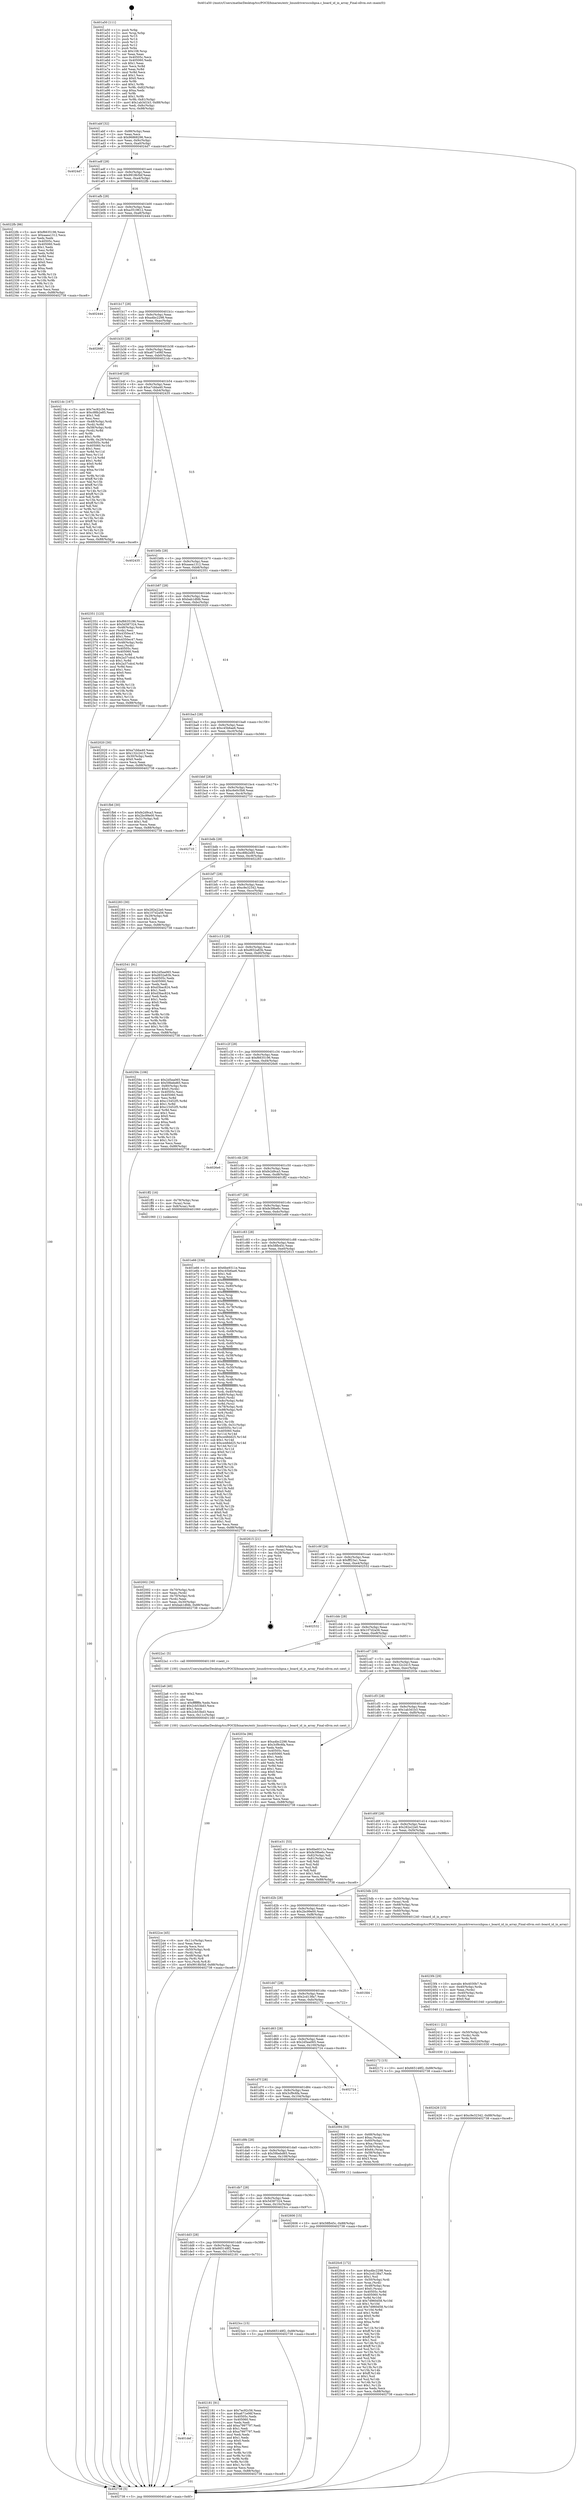 digraph "0x401a50" {
  label = "0x401a50 (/mnt/c/Users/mathe/Desktop/tcc/POCII/binaries/extr_linuxdriversscsihpsa.c_board_id_in_array_Final-ollvm.out::main(0))"
  labelloc = "t"
  node[shape=record]

  Entry [label="",width=0.3,height=0.3,shape=circle,fillcolor=black,style=filled]
  "0x401abf" [label="{
     0x401abf [32]\l
     | [instrs]\l
     &nbsp;&nbsp;0x401abf \<+6\>: mov -0x88(%rbp),%eax\l
     &nbsp;&nbsp;0x401ac5 \<+2\>: mov %eax,%ecx\l
     &nbsp;&nbsp;0x401ac7 \<+6\>: sub $0x96868296,%ecx\l
     &nbsp;&nbsp;0x401acd \<+6\>: mov %eax,-0x9c(%rbp)\l
     &nbsp;&nbsp;0x401ad3 \<+6\>: mov %ecx,-0xa0(%rbp)\l
     &nbsp;&nbsp;0x401ad9 \<+6\>: je 00000000004024d7 \<main+0xa87\>\l
  }"]
  "0x4024d7" [label="{
     0x4024d7\l
  }", style=dashed]
  "0x401adf" [label="{
     0x401adf [28]\l
     | [instrs]\l
     &nbsp;&nbsp;0x401adf \<+5\>: jmp 0000000000401ae4 \<main+0x94\>\l
     &nbsp;&nbsp;0x401ae4 \<+6\>: mov -0x9c(%rbp),%eax\l
     &nbsp;&nbsp;0x401aea \<+5\>: sub $0x9918b5bf,%eax\l
     &nbsp;&nbsp;0x401aef \<+6\>: mov %eax,-0xa4(%rbp)\l
     &nbsp;&nbsp;0x401af5 \<+6\>: je 00000000004022fb \<main+0x8ab\>\l
  }"]
  Exit [label="",width=0.3,height=0.3,shape=circle,fillcolor=black,style=filled,peripheries=2]
  "0x4022fb" [label="{
     0x4022fb [86]\l
     | [instrs]\l
     &nbsp;&nbsp;0x4022fb \<+5\>: mov $0xf6635196,%eax\l
     &nbsp;&nbsp;0x402300 \<+5\>: mov $0xaaea1312,%ecx\l
     &nbsp;&nbsp;0x402305 \<+2\>: xor %edx,%edx\l
     &nbsp;&nbsp;0x402307 \<+7\>: mov 0x40505c,%esi\l
     &nbsp;&nbsp;0x40230e \<+7\>: mov 0x405060,%edi\l
     &nbsp;&nbsp;0x402315 \<+3\>: sub $0x1,%edx\l
     &nbsp;&nbsp;0x402318 \<+3\>: mov %esi,%r8d\l
     &nbsp;&nbsp;0x40231b \<+3\>: add %edx,%r8d\l
     &nbsp;&nbsp;0x40231e \<+4\>: imul %r8d,%esi\l
     &nbsp;&nbsp;0x402322 \<+3\>: and $0x1,%esi\l
     &nbsp;&nbsp;0x402325 \<+3\>: cmp $0x0,%esi\l
     &nbsp;&nbsp;0x402328 \<+4\>: sete %r9b\l
     &nbsp;&nbsp;0x40232c \<+3\>: cmp $0xa,%edi\l
     &nbsp;&nbsp;0x40232f \<+4\>: setl %r10b\l
     &nbsp;&nbsp;0x402333 \<+3\>: mov %r9b,%r11b\l
     &nbsp;&nbsp;0x402336 \<+3\>: and %r10b,%r11b\l
     &nbsp;&nbsp;0x402339 \<+3\>: xor %r10b,%r9b\l
     &nbsp;&nbsp;0x40233c \<+3\>: or %r9b,%r11b\l
     &nbsp;&nbsp;0x40233f \<+4\>: test $0x1,%r11b\l
     &nbsp;&nbsp;0x402343 \<+3\>: cmovne %ecx,%eax\l
     &nbsp;&nbsp;0x402346 \<+6\>: mov %eax,-0x88(%rbp)\l
     &nbsp;&nbsp;0x40234c \<+5\>: jmp 0000000000402738 \<main+0xce8\>\l
  }"]
  "0x401afb" [label="{
     0x401afb [28]\l
     | [instrs]\l
     &nbsp;&nbsp;0x401afb \<+5\>: jmp 0000000000401b00 \<main+0xb0\>\l
     &nbsp;&nbsp;0x401b00 \<+6\>: mov -0x9c(%rbp),%eax\l
     &nbsp;&nbsp;0x401b06 \<+5\>: sub $0xa3519612,%eax\l
     &nbsp;&nbsp;0x401b0b \<+6\>: mov %eax,-0xa8(%rbp)\l
     &nbsp;&nbsp;0x401b11 \<+6\>: je 0000000000402444 \<main+0x9f4\>\l
  }"]
  "0x402426" [label="{
     0x402426 [15]\l
     | [instrs]\l
     &nbsp;&nbsp;0x402426 \<+10\>: movl $0xc9e32342,-0x88(%rbp)\l
     &nbsp;&nbsp;0x402430 \<+5\>: jmp 0000000000402738 \<main+0xce8\>\l
  }"]
  "0x402444" [label="{
     0x402444\l
  }", style=dashed]
  "0x401b17" [label="{
     0x401b17 [28]\l
     | [instrs]\l
     &nbsp;&nbsp;0x401b17 \<+5\>: jmp 0000000000401b1c \<main+0xcc\>\l
     &nbsp;&nbsp;0x401b1c \<+6\>: mov -0x9c(%rbp),%eax\l
     &nbsp;&nbsp;0x401b22 \<+5\>: sub $0xa4bc2298,%eax\l
     &nbsp;&nbsp;0x401b27 \<+6\>: mov %eax,-0xac(%rbp)\l
     &nbsp;&nbsp;0x401b2d \<+6\>: je 000000000040266f \<main+0xc1f\>\l
  }"]
  "0x402411" [label="{
     0x402411 [21]\l
     | [instrs]\l
     &nbsp;&nbsp;0x402411 \<+4\>: mov -0x50(%rbp),%rdx\l
     &nbsp;&nbsp;0x402415 \<+3\>: mov (%rdx),%rdx\l
     &nbsp;&nbsp;0x402418 \<+3\>: mov %rdx,%rdi\l
     &nbsp;&nbsp;0x40241b \<+6\>: mov %eax,-0x120(%rbp)\l
     &nbsp;&nbsp;0x402421 \<+5\>: call 0000000000401030 \<free@plt\>\l
     | [calls]\l
     &nbsp;&nbsp;0x401030 \{1\} (unknown)\l
  }"]
  "0x40266f" [label="{
     0x40266f\l
  }", style=dashed]
  "0x401b33" [label="{
     0x401b33 [28]\l
     | [instrs]\l
     &nbsp;&nbsp;0x401b33 \<+5\>: jmp 0000000000401b38 \<main+0xe8\>\l
     &nbsp;&nbsp;0x401b38 \<+6\>: mov -0x9c(%rbp),%eax\l
     &nbsp;&nbsp;0x401b3e \<+5\>: sub $0xa671e06f,%eax\l
     &nbsp;&nbsp;0x401b43 \<+6\>: mov %eax,-0xb0(%rbp)\l
     &nbsp;&nbsp;0x401b49 \<+6\>: je 00000000004021dc \<main+0x78c\>\l
  }"]
  "0x4023f4" [label="{
     0x4023f4 [29]\l
     | [instrs]\l
     &nbsp;&nbsp;0x4023f4 \<+10\>: movabs $0x4030b7,%rdi\l
     &nbsp;&nbsp;0x4023fe \<+4\>: mov -0x40(%rbp),%rdx\l
     &nbsp;&nbsp;0x402402 \<+2\>: mov %eax,(%rdx)\l
     &nbsp;&nbsp;0x402404 \<+4\>: mov -0x40(%rbp),%rdx\l
     &nbsp;&nbsp;0x402408 \<+2\>: mov (%rdx),%esi\l
     &nbsp;&nbsp;0x40240a \<+2\>: mov $0x0,%al\l
     &nbsp;&nbsp;0x40240c \<+5\>: call 0000000000401040 \<printf@plt\>\l
     | [calls]\l
     &nbsp;&nbsp;0x401040 \{1\} (unknown)\l
  }"]
  "0x4021dc" [label="{
     0x4021dc [167]\l
     | [instrs]\l
     &nbsp;&nbsp;0x4021dc \<+5\>: mov $0x7ec92c56,%eax\l
     &nbsp;&nbsp;0x4021e1 \<+5\>: mov $0xc88b2e85,%ecx\l
     &nbsp;&nbsp;0x4021e6 \<+2\>: mov $0x1,%dl\l
     &nbsp;&nbsp;0x4021e8 \<+2\>: xor %esi,%esi\l
     &nbsp;&nbsp;0x4021ea \<+4\>: mov -0x48(%rbp),%rdi\l
     &nbsp;&nbsp;0x4021ee \<+3\>: mov (%rdi),%r8d\l
     &nbsp;&nbsp;0x4021f1 \<+4\>: mov -0x58(%rbp),%rdi\l
     &nbsp;&nbsp;0x4021f5 \<+3\>: cmp (%rdi),%r8d\l
     &nbsp;&nbsp;0x4021f8 \<+4\>: setl %r9b\l
     &nbsp;&nbsp;0x4021fc \<+4\>: and $0x1,%r9b\l
     &nbsp;&nbsp;0x402200 \<+4\>: mov %r9b,-0x29(%rbp)\l
     &nbsp;&nbsp;0x402204 \<+8\>: mov 0x40505c,%r8d\l
     &nbsp;&nbsp;0x40220c \<+8\>: mov 0x405060,%r10d\l
     &nbsp;&nbsp;0x402214 \<+3\>: sub $0x1,%esi\l
     &nbsp;&nbsp;0x402217 \<+3\>: mov %r8d,%r11d\l
     &nbsp;&nbsp;0x40221a \<+3\>: add %esi,%r11d\l
     &nbsp;&nbsp;0x40221d \<+4\>: imul %r11d,%r8d\l
     &nbsp;&nbsp;0x402221 \<+4\>: and $0x1,%r8d\l
     &nbsp;&nbsp;0x402225 \<+4\>: cmp $0x0,%r8d\l
     &nbsp;&nbsp;0x402229 \<+4\>: sete %r9b\l
     &nbsp;&nbsp;0x40222d \<+4\>: cmp $0xa,%r10d\l
     &nbsp;&nbsp;0x402231 \<+3\>: setl %bl\l
     &nbsp;&nbsp;0x402234 \<+3\>: mov %r9b,%r14b\l
     &nbsp;&nbsp;0x402237 \<+4\>: xor $0xff,%r14b\l
     &nbsp;&nbsp;0x40223b \<+3\>: mov %bl,%r15b\l
     &nbsp;&nbsp;0x40223e \<+4\>: xor $0xff,%r15b\l
     &nbsp;&nbsp;0x402242 \<+3\>: xor $0x1,%dl\l
     &nbsp;&nbsp;0x402245 \<+3\>: mov %r14b,%r12b\l
     &nbsp;&nbsp;0x402248 \<+4\>: and $0xff,%r12b\l
     &nbsp;&nbsp;0x40224c \<+3\>: and %dl,%r9b\l
     &nbsp;&nbsp;0x40224f \<+3\>: mov %r15b,%r13b\l
     &nbsp;&nbsp;0x402252 \<+4\>: and $0xff,%r13b\l
     &nbsp;&nbsp;0x402256 \<+2\>: and %dl,%bl\l
     &nbsp;&nbsp;0x402258 \<+3\>: or %r9b,%r12b\l
     &nbsp;&nbsp;0x40225b \<+3\>: or %bl,%r13b\l
     &nbsp;&nbsp;0x40225e \<+3\>: xor %r13b,%r12b\l
     &nbsp;&nbsp;0x402261 \<+3\>: or %r15b,%r14b\l
     &nbsp;&nbsp;0x402264 \<+4\>: xor $0xff,%r14b\l
     &nbsp;&nbsp;0x402268 \<+3\>: or $0x1,%dl\l
     &nbsp;&nbsp;0x40226b \<+3\>: and %dl,%r14b\l
     &nbsp;&nbsp;0x40226e \<+3\>: or %r14b,%r12b\l
     &nbsp;&nbsp;0x402271 \<+4\>: test $0x1,%r12b\l
     &nbsp;&nbsp;0x402275 \<+3\>: cmovne %ecx,%eax\l
     &nbsp;&nbsp;0x402278 \<+6\>: mov %eax,-0x88(%rbp)\l
     &nbsp;&nbsp;0x40227e \<+5\>: jmp 0000000000402738 \<main+0xce8\>\l
  }"]
  "0x401b4f" [label="{
     0x401b4f [28]\l
     | [instrs]\l
     &nbsp;&nbsp;0x401b4f \<+5\>: jmp 0000000000401b54 \<main+0x104\>\l
     &nbsp;&nbsp;0x401b54 \<+6\>: mov -0x9c(%rbp),%eax\l
     &nbsp;&nbsp;0x401b5a \<+5\>: sub $0xa7cbba40,%eax\l
     &nbsp;&nbsp;0x401b5f \<+6\>: mov %eax,-0xb4(%rbp)\l
     &nbsp;&nbsp;0x401b65 \<+6\>: je 0000000000402435 \<main+0x9e5\>\l
  }"]
  "0x4022ce" [label="{
     0x4022ce [45]\l
     | [instrs]\l
     &nbsp;&nbsp;0x4022ce \<+6\>: mov -0x11c(%rbp),%ecx\l
     &nbsp;&nbsp;0x4022d4 \<+3\>: imul %eax,%ecx\l
     &nbsp;&nbsp;0x4022d7 \<+3\>: movslq %ecx,%rsi\l
     &nbsp;&nbsp;0x4022da \<+4\>: mov -0x50(%rbp),%rdi\l
     &nbsp;&nbsp;0x4022de \<+3\>: mov (%rdi),%rdi\l
     &nbsp;&nbsp;0x4022e1 \<+4\>: mov -0x48(%rbp),%r8\l
     &nbsp;&nbsp;0x4022e5 \<+3\>: movslq (%r8),%r8\l
     &nbsp;&nbsp;0x4022e8 \<+4\>: mov %rsi,(%rdi,%r8,8)\l
     &nbsp;&nbsp;0x4022ec \<+10\>: movl $0x9918b5bf,-0x88(%rbp)\l
     &nbsp;&nbsp;0x4022f6 \<+5\>: jmp 0000000000402738 \<main+0xce8\>\l
  }"]
  "0x402435" [label="{
     0x402435\l
  }", style=dashed]
  "0x401b6b" [label="{
     0x401b6b [28]\l
     | [instrs]\l
     &nbsp;&nbsp;0x401b6b \<+5\>: jmp 0000000000401b70 \<main+0x120\>\l
     &nbsp;&nbsp;0x401b70 \<+6\>: mov -0x9c(%rbp),%eax\l
     &nbsp;&nbsp;0x401b76 \<+5\>: sub $0xaaea1312,%eax\l
     &nbsp;&nbsp;0x401b7b \<+6\>: mov %eax,-0xb8(%rbp)\l
     &nbsp;&nbsp;0x401b81 \<+6\>: je 0000000000402351 \<main+0x901\>\l
  }"]
  "0x4022a6" [label="{
     0x4022a6 [40]\l
     | [instrs]\l
     &nbsp;&nbsp;0x4022a6 \<+5\>: mov $0x2,%ecx\l
     &nbsp;&nbsp;0x4022ab \<+1\>: cltd\l
     &nbsp;&nbsp;0x4022ac \<+2\>: idiv %ecx\l
     &nbsp;&nbsp;0x4022ae \<+6\>: imul $0xfffffffe,%edx,%ecx\l
     &nbsp;&nbsp;0x4022b4 \<+6\>: add $0x2cb53bd3,%ecx\l
     &nbsp;&nbsp;0x4022ba \<+3\>: add $0x1,%ecx\l
     &nbsp;&nbsp;0x4022bd \<+6\>: sub $0x2cb53bd3,%ecx\l
     &nbsp;&nbsp;0x4022c3 \<+6\>: mov %ecx,-0x11c(%rbp)\l
     &nbsp;&nbsp;0x4022c9 \<+5\>: call 0000000000401160 \<next_i\>\l
     | [calls]\l
     &nbsp;&nbsp;0x401160 \{100\} (/mnt/c/Users/mathe/Desktop/tcc/POCII/binaries/extr_linuxdriversscsihpsa.c_board_id_in_array_Final-ollvm.out::next_i)\l
  }"]
  "0x402351" [label="{
     0x402351 [123]\l
     | [instrs]\l
     &nbsp;&nbsp;0x402351 \<+5\>: mov $0xf6635196,%eax\l
     &nbsp;&nbsp;0x402356 \<+5\>: mov $0x5d387324,%ecx\l
     &nbsp;&nbsp;0x40235b \<+4\>: mov -0x48(%rbp),%rdx\l
     &nbsp;&nbsp;0x40235f \<+2\>: mov (%rdx),%esi\l
     &nbsp;&nbsp;0x402361 \<+6\>: add $0x4350ec47,%esi\l
     &nbsp;&nbsp;0x402367 \<+3\>: add $0x1,%esi\l
     &nbsp;&nbsp;0x40236a \<+6\>: sub $0x4350ec47,%esi\l
     &nbsp;&nbsp;0x402370 \<+4\>: mov -0x48(%rbp),%rdx\l
     &nbsp;&nbsp;0x402374 \<+2\>: mov %esi,(%rdx)\l
     &nbsp;&nbsp;0x402376 \<+7\>: mov 0x40505c,%esi\l
     &nbsp;&nbsp;0x40237d \<+7\>: mov 0x405060,%edi\l
     &nbsp;&nbsp;0x402384 \<+3\>: mov %esi,%r8d\l
     &nbsp;&nbsp;0x402387 \<+7\>: add $0x2a37cdcd,%r8d\l
     &nbsp;&nbsp;0x40238e \<+4\>: sub $0x1,%r8d\l
     &nbsp;&nbsp;0x402392 \<+7\>: sub $0x2a37cdcd,%r8d\l
     &nbsp;&nbsp;0x402399 \<+4\>: imul %r8d,%esi\l
     &nbsp;&nbsp;0x40239d \<+3\>: and $0x1,%esi\l
     &nbsp;&nbsp;0x4023a0 \<+3\>: cmp $0x0,%esi\l
     &nbsp;&nbsp;0x4023a3 \<+4\>: sete %r9b\l
     &nbsp;&nbsp;0x4023a7 \<+3\>: cmp $0xa,%edi\l
     &nbsp;&nbsp;0x4023aa \<+4\>: setl %r10b\l
     &nbsp;&nbsp;0x4023ae \<+3\>: mov %r9b,%r11b\l
     &nbsp;&nbsp;0x4023b1 \<+3\>: and %r10b,%r11b\l
     &nbsp;&nbsp;0x4023b4 \<+3\>: xor %r10b,%r9b\l
     &nbsp;&nbsp;0x4023b7 \<+3\>: or %r9b,%r11b\l
     &nbsp;&nbsp;0x4023ba \<+4\>: test $0x1,%r11b\l
     &nbsp;&nbsp;0x4023be \<+3\>: cmovne %ecx,%eax\l
     &nbsp;&nbsp;0x4023c1 \<+6\>: mov %eax,-0x88(%rbp)\l
     &nbsp;&nbsp;0x4023c7 \<+5\>: jmp 0000000000402738 \<main+0xce8\>\l
  }"]
  "0x401b87" [label="{
     0x401b87 [28]\l
     | [instrs]\l
     &nbsp;&nbsp;0x401b87 \<+5\>: jmp 0000000000401b8c \<main+0x13c\>\l
     &nbsp;&nbsp;0x401b8c \<+6\>: mov -0x9c(%rbp),%eax\l
     &nbsp;&nbsp;0x401b92 \<+5\>: sub $0xbab1dfdb,%eax\l
     &nbsp;&nbsp;0x401b97 \<+6\>: mov %eax,-0xbc(%rbp)\l
     &nbsp;&nbsp;0x401b9d \<+6\>: je 0000000000402020 \<main+0x5d0\>\l
  }"]
  "0x401def" [label="{
     0x401def\l
  }", style=dashed]
  "0x402020" [label="{
     0x402020 [30]\l
     | [instrs]\l
     &nbsp;&nbsp;0x402020 \<+5\>: mov $0xa7cbba40,%eax\l
     &nbsp;&nbsp;0x402025 \<+5\>: mov $0x132c2415,%ecx\l
     &nbsp;&nbsp;0x40202a \<+3\>: mov -0x30(%rbp),%edx\l
     &nbsp;&nbsp;0x40202d \<+3\>: cmp $0x0,%edx\l
     &nbsp;&nbsp;0x402030 \<+3\>: cmove %ecx,%eax\l
     &nbsp;&nbsp;0x402033 \<+6\>: mov %eax,-0x88(%rbp)\l
     &nbsp;&nbsp;0x402039 \<+5\>: jmp 0000000000402738 \<main+0xce8\>\l
  }"]
  "0x401ba3" [label="{
     0x401ba3 [28]\l
     | [instrs]\l
     &nbsp;&nbsp;0x401ba3 \<+5\>: jmp 0000000000401ba8 \<main+0x158\>\l
     &nbsp;&nbsp;0x401ba8 \<+6\>: mov -0x9c(%rbp),%eax\l
     &nbsp;&nbsp;0x401bae \<+5\>: sub $0xc45b6ae6,%eax\l
     &nbsp;&nbsp;0x401bb3 \<+6\>: mov %eax,-0xc0(%rbp)\l
     &nbsp;&nbsp;0x401bb9 \<+6\>: je 0000000000401fb6 \<main+0x566\>\l
  }"]
  "0x402181" [label="{
     0x402181 [91]\l
     | [instrs]\l
     &nbsp;&nbsp;0x402181 \<+5\>: mov $0x7ec92c56,%eax\l
     &nbsp;&nbsp;0x402186 \<+5\>: mov $0xa671e06f,%ecx\l
     &nbsp;&nbsp;0x40218b \<+7\>: mov 0x40505c,%edx\l
     &nbsp;&nbsp;0x402192 \<+7\>: mov 0x405060,%esi\l
     &nbsp;&nbsp;0x402199 \<+2\>: mov %edx,%edi\l
     &nbsp;&nbsp;0x40219b \<+6\>: add $0xa7997797,%edi\l
     &nbsp;&nbsp;0x4021a1 \<+3\>: sub $0x1,%edi\l
     &nbsp;&nbsp;0x4021a4 \<+6\>: sub $0xa7997797,%edi\l
     &nbsp;&nbsp;0x4021aa \<+3\>: imul %edi,%edx\l
     &nbsp;&nbsp;0x4021ad \<+3\>: and $0x1,%edx\l
     &nbsp;&nbsp;0x4021b0 \<+3\>: cmp $0x0,%edx\l
     &nbsp;&nbsp;0x4021b3 \<+4\>: sete %r8b\l
     &nbsp;&nbsp;0x4021b7 \<+3\>: cmp $0xa,%esi\l
     &nbsp;&nbsp;0x4021ba \<+4\>: setl %r9b\l
     &nbsp;&nbsp;0x4021be \<+3\>: mov %r8b,%r10b\l
     &nbsp;&nbsp;0x4021c1 \<+3\>: and %r9b,%r10b\l
     &nbsp;&nbsp;0x4021c4 \<+3\>: xor %r9b,%r8b\l
     &nbsp;&nbsp;0x4021c7 \<+3\>: or %r8b,%r10b\l
     &nbsp;&nbsp;0x4021ca \<+4\>: test $0x1,%r10b\l
     &nbsp;&nbsp;0x4021ce \<+3\>: cmovne %ecx,%eax\l
     &nbsp;&nbsp;0x4021d1 \<+6\>: mov %eax,-0x88(%rbp)\l
     &nbsp;&nbsp;0x4021d7 \<+5\>: jmp 0000000000402738 \<main+0xce8\>\l
  }"]
  "0x401fb6" [label="{
     0x401fb6 [30]\l
     | [instrs]\l
     &nbsp;&nbsp;0x401fb6 \<+5\>: mov $0xfe2d9ca3,%eax\l
     &nbsp;&nbsp;0x401fbb \<+5\>: mov $0x2bc99e00,%ecx\l
     &nbsp;&nbsp;0x401fc0 \<+3\>: mov -0x31(%rbp),%dl\l
     &nbsp;&nbsp;0x401fc3 \<+3\>: test $0x1,%dl\l
     &nbsp;&nbsp;0x401fc6 \<+3\>: cmovne %ecx,%eax\l
     &nbsp;&nbsp;0x401fc9 \<+6\>: mov %eax,-0x88(%rbp)\l
     &nbsp;&nbsp;0x401fcf \<+5\>: jmp 0000000000402738 \<main+0xce8\>\l
  }"]
  "0x401bbf" [label="{
     0x401bbf [28]\l
     | [instrs]\l
     &nbsp;&nbsp;0x401bbf \<+5\>: jmp 0000000000401bc4 \<main+0x174\>\l
     &nbsp;&nbsp;0x401bc4 \<+6\>: mov -0x9c(%rbp),%eax\l
     &nbsp;&nbsp;0x401bca \<+5\>: sub $0xc6e0c5b8,%eax\l
     &nbsp;&nbsp;0x401bcf \<+6\>: mov %eax,-0xc4(%rbp)\l
     &nbsp;&nbsp;0x401bd5 \<+6\>: je 0000000000402710 \<main+0xcc0\>\l
  }"]
  "0x401dd3" [label="{
     0x401dd3 [28]\l
     | [instrs]\l
     &nbsp;&nbsp;0x401dd3 \<+5\>: jmp 0000000000401dd8 \<main+0x388\>\l
     &nbsp;&nbsp;0x401dd8 \<+6\>: mov -0x9c(%rbp),%eax\l
     &nbsp;&nbsp;0x401dde \<+5\>: sub $0x665148f2,%eax\l
     &nbsp;&nbsp;0x401de3 \<+6\>: mov %eax,-0x110(%rbp)\l
     &nbsp;&nbsp;0x401de9 \<+6\>: je 0000000000402181 \<main+0x731\>\l
  }"]
  "0x402710" [label="{
     0x402710\l
  }", style=dashed]
  "0x401bdb" [label="{
     0x401bdb [28]\l
     | [instrs]\l
     &nbsp;&nbsp;0x401bdb \<+5\>: jmp 0000000000401be0 \<main+0x190\>\l
     &nbsp;&nbsp;0x401be0 \<+6\>: mov -0x9c(%rbp),%eax\l
     &nbsp;&nbsp;0x401be6 \<+5\>: sub $0xc88b2e85,%eax\l
     &nbsp;&nbsp;0x401beb \<+6\>: mov %eax,-0xc8(%rbp)\l
     &nbsp;&nbsp;0x401bf1 \<+6\>: je 0000000000402283 \<main+0x833\>\l
  }"]
  "0x4023cc" [label="{
     0x4023cc [15]\l
     | [instrs]\l
     &nbsp;&nbsp;0x4023cc \<+10\>: movl $0x665148f2,-0x88(%rbp)\l
     &nbsp;&nbsp;0x4023d6 \<+5\>: jmp 0000000000402738 \<main+0xce8\>\l
  }"]
  "0x402283" [label="{
     0x402283 [30]\l
     | [instrs]\l
     &nbsp;&nbsp;0x402283 \<+5\>: mov $0x282e22e0,%eax\l
     &nbsp;&nbsp;0x402288 \<+5\>: mov $0x107d2a56,%ecx\l
     &nbsp;&nbsp;0x40228d \<+3\>: mov -0x29(%rbp),%dl\l
     &nbsp;&nbsp;0x402290 \<+3\>: test $0x1,%dl\l
     &nbsp;&nbsp;0x402293 \<+3\>: cmovne %ecx,%eax\l
     &nbsp;&nbsp;0x402296 \<+6\>: mov %eax,-0x88(%rbp)\l
     &nbsp;&nbsp;0x40229c \<+5\>: jmp 0000000000402738 \<main+0xce8\>\l
  }"]
  "0x401bf7" [label="{
     0x401bf7 [28]\l
     | [instrs]\l
     &nbsp;&nbsp;0x401bf7 \<+5\>: jmp 0000000000401bfc \<main+0x1ac\>\l
     &nbsp;&nbsp;0x401bfc \<+6\>: mov -0x9c(%rbp),%eax\l
     &nbsp;&nbsp;0x401c02 \<+5\>: sub $0xc9e32342,%eax\l
     &nbsp;&nbsp;0x401c07 \<+6\>: mov %eax,-0xcc(%rbp)\l
     &nbsp;&nbsp;0x401c0d \<+6\>: je 0000000000402541 \<main+0xaf1\>\l
  }"]
  "0x401db7" [label="{
     0x401db7 [28]\l
     | [instrs]\l
     &nbsp;&nbsp;0x401db7 \<+5\>: jmp 0000000000401dbc \<main+0x36c\>\l
     &nbsp;&nbsp;0x401dbc \<+6\>: mov -0x9c(%rbp),%eax\l
     &nbsp;&nbsp;0x401dc2 \<+5\>: sub $0x5d387324,%eax\l
     &nbsp;&nbsp;0x401dc7 \<+6\>: mov %eax,-0x10c(%rbp)\l
     &nbsp;&nbsp;0x401dcd \<+6\>: je 00000000004023cc \<main+0x97c\>\l
  }"]
  "0x402541" [label="{
     0x402541 [91]\l
     | [instrs]\l
     &nbsp;&nbsp;0x402541 \<+5\>: mov $0x2d5ea065,%eax\l
     &nbsp;&nbsp;0x402546 \<+5\>: mov $0xd932a83b,%ecx\l
     &nbsp;&nbsp;0x40254b \<+7\>: mov 0x40505c,%edx\l
     &nbsp;&nbsp;0x402552 \<+7\>: mov 0x405060,%esi\l
     &nbsp;&nbsp;0x402559 \<+2\>: mov %edx,%edi\l
     &nbsp;&nbsp;0x40255b \<+6\>: sub $0xd3bac824,%edi\l
     &nbsp;&nbsp;0x402561 \<+3\>: sub $0x1,%edi\l
     &nbsp;&nbsp;0x402564 \<+6\>: add $0xd3bac824,%edi\l
     &nbsp;&nbsp;0x40256a \<+3\>: imul %edi,%edx\l
     &nbsp;&nbsp;0x40256d \<+3\>: and $0x1,%edx\l
     &nbsp;&nbsp;0x402570 \<+3\>: cmp $0x0,%edx\l
     &nbsp;&nbsp;0x402573 \<+4\>: sete %r8b\l
     &nbsp;&nbsp;0x402577 \<+3\>: cmp $0xa,%esi\l
     &nbsp;&nbsp;0x40257a \<+4\>: setl %r9b\l
     &nbsp;&nbsp;0x40257e \<+3\>: mov %r8b,%r10b\l
     &nbsp;&nbsp;0x402581 \<+3\>: and %r9b,%r10b\l
     &nbsp;&nbsp;0x402584 \<+3\>: xor %r9b,%r8b\l
     &nbsp;&nbsp;0x402587 \<+3\>: or %r8b,%r10b\l
     &nbsp;&nbsp;0x40258a \<+4\>: test $0x1,%r10b\l
     &nbsp;&nbsp;0x40258e \<+3\>: cmovne %ecx,%eax\l
     &nbsp;&nbsp;0x402591 \<+6\>: mov %eax,-0x88(%rbp)\l
     &nbsp;&nbsp;0x402597 \<+5\>: jmp 0000000000402738 \<main+0xce8\>\l
  }"]
  "0x401c13" [label="{
     0x401c13 [28]\l
     | [instrs]\l
     &nbsp;&nbsp;0x401c13 \<+5\>: jmp 0000000000401c18 \<main+0x1c8\>\l
     &nbsp;&nbsp;0x401c18 \<+6\>: mov -0x9c(%rbp),%eax\l
     &nbsp;&nbsp;0x401c1e \<+5\>: sub $0xd932a83b,%eax\l
     &nbsp;&nbsp;0x401c23 \<+6\>: mov %eax,-0xd0(%rbp)\l
     &nbsp;&nbsp;0x401c29 \<+6\>: je 000000000040259c \<main+0xb4c\>\l
  }"]
  "0x402606" [label="{
     0x402606 [15]\l
     | [instrs]\l
     &nbsp;&nbsp;0x402606 \<+10\>: movl $0x58fb45c,-0x88(%rbp)\l
     &nbsp;&nbsp;0x402610 \<+5\>: jmp 0000000000402738 \<main+0xce8\>\l
  }"]
  "0x40259c" [label="{
     0x40259c [106]\l
     | [instrs]\l
     &nbsp;&nbsp;0x40259c \<+5\>: mov $0x2d5ea065,%eax\l
     &nbsp;&nbsp;0x4025a1 \<+5\>: mov $0x59bebd65,%ecx\l
     &nbsp;&nbsp;0x4025a6 \<+4\>: mov -0x80(%rbp),%rdx\l
     &nbsp;&nbsp;0x4025aa \<+6\>: movl $0x0,(%rdx)\l
     &nbsp;&nbsp;0x4025b0 \<+7\>: mov 0x40505c,%esi\l
     &nbsp;&nbsp;0x4025b7 \<+7\>: mov 0x405060,%edi\l
     &nbsp;&nbsp;0x4025be \<+3\>: mov %esi,%r8d\l
     &nbsp;&nbsp;0x4025c1 \<+7\>: sub $0xc15452f5,%r8d\l
     &nbsp;&nbsp;0x4025c8 \<+4\>: sub $0x1,%r8d\l
     &nbsp;&nbsp;0x4025cc \<+7\>: add $0xc15452f5,%r8d\l
     &nbsp;&nbsp;0x4025d3 \<+4\>: imul %r8d,%esi\l
     &nbsp;&nbsp;0x4025d7 \<+3\>: and $0x1,%esi\l
     &nbsp;&nbsp;0x4025da \<+3\>: cmp $0x0,%esi\l
     &nbsp;&nbsp;0x4025dd \<+4\>: sete %r9b\l
     &nbsp;&nbsp;0x4025e1 \<+3\>: cmp $0xa,%edi\l
     &nbsp;&nbsp;0x4025e4 \<+4\>: setl %r10b\l
     &nbsp;&nbsp;0x4025e8 \<+3\>: mov %r9b,%r11b\l
     &nbsp;&nbsp;0x4025eb \<+3\>: and %r10b,%r11b\l
     &nbsp;&nbsp;0x4025ee \<+3\>: xor %r10b,%r9b\l
     &nbsp;&nbsp;0x4025f1 \<+3\>: or %r9b,%r11b\l
     &nbsp;&nbsp;0x4025f4 \<+4\>: test $0x1,%r11b\l
     &nbsp;&nbsp;0x4025f8 \<+3\>: cmovne %ecx,%eax\l
     &nbsp;&nbsp;0x4025fb \<+6\>: mov %eax,-0x88(%rbp)\l
     &nbsp;&nbsp;0x402601 \<+5\>: jmp 0000000000402738 \<main+0xce8\>\l
  }"]
  "0x401c2f" [label="{
     0x401c2f [28]\l
     | [instrs]\l
     &nbsp;&nbsp;0x401c2f \<+5\>: jmp 0000000000401c34 \<main+0x1e4\>\l
     &nbsp;&nbsp;0x401c34 \<+6\>: mov -0x9c(%rbp),%eax\l
     &nbsp;&nbsp;0x401c3a \<+5\>: sub $0xf6635196,%eax\l
     &nbsp;&nbsp;0x401c3f \<+6\>: mov %eax,-0xd4(%rbp)\l
     &nbsp;&nbsp;0x401c45 \<+6\>: je 00000000004026e6 \<main+0xc96\>\l
  }"]
  "0x4020c6" [label="{
     0x4020c6 [172]\l
     | [instrs]\l
     &nbsp;&nbsp;0x4020c6 \<+5\>: mov $0xa4bc2298,%ecx\l
     &nbsp;&nbsp;0x4020cb \<+5\>: mov $0x2cd138a7,%edx\l
     &nbsp;&nbsp;0x4020d0 \<+3\>: mov $0x1,%sil\l
     &nbsp;&nbsp;0x4020d3 \<+4\>: mov -0x50(%rbp),%rdi\l
     &nbsp;&nbsp;0x4020d7 \<+3\>: mov %rax,(%rdi)\l
     &nbsp;&nbsp;0x4020da \<+4\>: mov -0x48(%rbp),%rax\l
     &nbsp;&nbsp;0x4020de \<+6\>: movl $0x0,(%rax)\l
     &nbsp;&nbsp;0x4020e4 \<+8\>: mov 0x40505c,%r8d\l
     &nbsp;&nbsp;0x4020ec \<+8\>: mov 0x405060,%r9d\l
     &nbsp;&nbsp;0x4020f4 \<+3\>: mov %r8d,%r10d\l
     &nbsp;&nbsp;0x4020f7 \<+7\>: sub $0x7d960d58,%r10d\l
     &nbsp;&nbsp;0x4020fe \<+4\>: sub $0x1,%r10d\l
     &nbsp;&nbsp;0x402102 \<+7\>: add $0x7d960d58,%r10d\l
     &nbsp;&nbsp;0x402109 \<+4\>: imul %r10d,%r8d\l
     &nbsp;&nbsp;0x40210d \<+4\>: and $0x1,%r8d\l
     &nbsp;&nbsp;0x402111 \<+4\>: cmp $0x0,%r8d\l
     &nbsp;&nbsp;0x402115 \<+4\>: sete %r11b\l
     &nbsp;&nbsp;0x402119 \<+4\>: cmp $0xa,%r9d\l
     &nbsp;&nbsp;0x40211d \<+3\>: setl %bl\l
     &nbsp;&nbsp;0x402120 \<+3\>: mov %r11b,%r14b\l
     &nbsp;&nbsp;0x402123 \<+4\>: xor $0xff,%r14b\l
     &nbsp;&nbsp;0x402127 \<+3\>: mov %bl,%r15b\l
     &nbsp;&nbsp;0x40212a \<+4\>: xor $0xff,%r15b\l
     &nbsp;&nbsp;0x40212e \<+4\>: xor $0x1,%sil\l
     &nbsp;&nbsp;0x402132 \<+3\>: mov %r14b,%r12b\l
     &nbsp;&nbsp;0x402135 \<+4\>: and $0xff,%r12b\l
     &nbsp;&nbsp;0x402139 \<+3\>: and %sil,%r11b\l
     &nbsp;&nbsp;0x40213c \<+3\>: mov %r15b,%r13b\l
     &nbsp;&nbsp;0x40213f \<+4\>: and $0xff,%r13b\l
     &nbsp;&nbsp;0x402143 \<+3\>: and %sil,%bl\l
     &nbsp;&nbsp;0x402146 \<+3\>: or %r11b,%r12b\l
     &nbsp;&nbsp;0x402149 \<+3\>: or %bl,%r13b\l
     &nbsp;&nbsp;0x40214c \<+3\>: xor %r13b,%r12b\l
     &nbsp;&nbsp;0x40214f \<+3\>: or %r15b,%r14b\l
     &nbsp;&nbsp;0x402152 \<+4\>: xor $0xff,%r14b\l
     &nbsp;&nbsp;0x402156 \<+4\>: or $0x1,%sil\l
     &nbsp;&nbsp;0x40215a \<+3\>: and %sil,%r14b\l
     &nbsp;&nbsp;0x40215d \<+3\>: or %r14b,%r12b\l
     &nbsp;&nbsp;0x402160 \<+4\>: test $0x1,%r12b\l
     &nbsp;&nbsp;0x402164 \<+3\>: cmovne %edx,%ecx\l
     &nbsp;&nbsp;0x402167 \<+6\>: mov %ecx,-0x88(%rbp)\l
     &nbsp;&nbsp;0x40216d \<+5\>: jmp 0000000000402738 \<main+0xce8\>\l
  }"]
  "0x4026e6" [label="{
     0x4026e6\l
  }", style=dashed]
  "0x401c4b" [label="{
     0x401c4b [28]\l
     | [instrs]\l
     &nbsp;&nbsp;0x401c4b \<+5\>: jmp 0000000000401c50 \<main+0x200\>\l
     &nbsp;&nbsp;0x401c50 \<+6\>: mov -0x9c(%rbp),%eax\l
     &nbsp;&nbsp;0x401c56 \<+5\>: sub $0xfe2d9ca3,%eax\l
     &nbsp;&nbsp;0x401c5b \<+6\>: mov %eax,-0xd8(%rbp)\l
     &nbsp;&nbsp;0x401c61 \<+6\>: je 0000000000401ff2 \<main+0x5a2\>\l
  }"]
  "0x401d9b" [label="{
     0x401d9b [28]\l
     | [instrs]\l
     &nbsp;&nbsp;0x401d9b \<+5\>: jmp 0000000000401da0 \<main+0x350\>\l
     &nbsp;&nbsp;0x401da0 \<+6\>: mov -0x9c(%rbp),%eax\l
     &nbsp;&nbsp;0x401da6 \<+5\>: sub $0x59bebd65,%eax\l
     &nbsp;&nbsp;0x401dab \<+6\>: mov %eax,-0x108(%rbp)\l
     &nbsp;&nbsp;0x401db1 \<+6\>: je 0000000000402606 \<main+0xbb6\>\l
  }"]
  "0x401ff2" [label="{
     0x401ff2 [16]\l
     | [instrs]\l
     &nbsp;&nbsp;0x401ff2 \<+4\>: mov -0x78(%rbp),%rax\l
     &nbsp;&nbsp;0x401ff6 \<+3\>: mov (%rax),%rax\l
     &nbsp;&nbsp;0x401ff9 \<+4\>: mov 0x8(%rax),%rdi\l
     &nbsp;&nbsp;0x401ffd \<+5\>: call 0000000000401060 \<atoi@plt\>\l
     | [calls]\l
     &nbsp;&nbsp;0x401060 \{1\} (unknown)\l
  }"]
  "0x401c67" [label="{
     0x401c67 [28]\l
     | [instrs]\l
     &nbsp;&nbsp;0x401c67 \<+5\>: jmp 0000000000401c6c \<main+0x21c\>\l
     &nbsp;&nbsp;0x401c6c \<+6\>: mov -0x9c(%rbp),%eax\l
     &nbsp;&nbsp;0x401c72 \<+5\>: sub $0xfe39be6c,%eax\l
     &nbsp;&nbsp;0x401c77 \<+6\>: mov %eax,-0xdc(%rbp)\l
     &nbsp;&nbsp;0x401c7d \<+6\>: je 0000000000401e66 \<main+0x416\>\l
  }"]
  "0x402094" [label="{
     0x402094 [50]\l
     | [instrs]\l
     &nbsp;&nbsp;0x402094 \<+4\>: mov -0x68(%rbp),%rax\l
     &nbsp;&nbsp;0x402098 \<+6\>: movl $0xa,(%rax)\l
     &nbsp;&nbsp;0x40209e \<+4\>: mov -0x60(%rbp),%rax\l
     &nbsp;&nbsp;0x4020a2 \<+7\>: movq $0xa,(%rax)\l
     &nbsp;&nbsp;0x4020a9 \<+4\>: mov -0x58(%rbp),%rax\l
     &nbsp;&nbsp;0x4020ad \<+6\>: movl $0x64,(%rax)\l
     &nbsp;&nbsp;0x4020b3 \<+4\>: mov -0x58(%rbp),%rax\l
     &nbsp;&nbsp;0x4020b7 \<+3\>: movslq (%rax),%rax\l
     &nbsp;&nbsp;0x4020ba \<+4\>: shl $0x3,%rax\l
     &nbsp;&nbsp;0x4020be \<+3\>: mov %rax,%rdi\l
     &nbsp;&nbsp;0x4020c1 \<+5\>: call 0000000000401050 \<malloc@plt\>\l
     | [calls]\l
     &nbsp;&nbsp;0x401050 \{1\} (unknown)\l
  }"]
  "0x401e66" [label="{
     0x401e66 [336]\l
     | [instrs]\l
     &nbsp;&nbsp;0x401e66 \<+5\>: mov $0x6be9311e,%eax\l
     &nbsp;&nbsp;0x401e6b \<+5\>: mov $0xc45b6ae6,%ecx\l
     &nbsp;&nbsp;0x401e70 \<+2\>: mov $0x1,%dl\l
     &nbsp;&nbsp;0x401e72 \<+3\>: mov %rsp,%rsi\l
     &nbsp;&nbsp;0x401e75 \<+4\>: add $0xfffffffffffffff0,%rsi\l
     &nbsp;&nbsp;0x401e79 \<+3\>: mov %rsi,%rsp\l
     &nbsp;&nbsp;0x401e7c \<+4\>: mov %rsi,-0x80(%rbp)\l
     &nbsp;&nbsp;0x401e80 \<+3\>: mov %rsp,%rsi\l
     &nbsp;&nbsp;0x401e83 \<+4\>: add $0xfffffffffffffff0,%rsi\l
     &nbsp;&nbsp;0x401e87 \<+3\>: mov %rsi,%rsp\l
     &nbsp;&nbsp;0x401e8a \<+3\>: mov %rsp,%rdi\l
     &nbsp;&nbsp;0x401e8d \<+4\>: add $0xfffffffffffffff0,%rdi\l
     &nbsp;&nbsp;0x401e91 \<+3\>: mov %rdi,%rsp\l
     &nbsp;&nbsp;0x401e94 \<+4\>: mov %rdi,-0x78(%rbp)\l
     &nbsp;&nbsp;0x401e98 \<+3\>: mov %rsp,%rdi\l
     &nbsp;&nbsp;0x401e9b \<+4\>: add $0xfffffffffffffff0,%rdi\l
     &nbsp;&nbsp;0x401e9f \<+3\>: mov %rdi,%rsp\l
     &nbsp;&nbsp;0x401ea2 \<+4\>: mov %rdi,-0x70(%rbp)\l
     &nbsp;&nbsp;0x401ea6 \<+3\>: mov %rsp,%rdi\l
     &nbsp;&nbsp;0x401ea9 \<+4\>: add $0xfffffffffffffff0,%rdi\l
     &nbsp;&nbsp;0x401ead \<+3\>: mov %rdi,%rsp\l
     &nbsp;&nbsp;0x401eb0 \<+4\>: mov %rdi,-0x68(%rbp)\l
     &nbsp;&nbsp;0x401eb4 \<+3\>: mov %rsp,%rdi\l
     &nbsp;&nbsp;0x401eb7 \<+4\>: add $0xfffffffffffffff0,%rdi\l
     &nbsp;&nbsp;0x401ebb \<+3\>: mov %rdi,%rsp\l
     &nbsp;&nbsp;0x401ebe \<+4\>: mov %rdi,-0x60(%rbp)\l
     &nbsp;&nbsp;0x401ec2 \<+3\>: mov %rsp,%rdi\l
     &nbsp;&nbsp;0x401ec5 \<+4\>: add $0xfffffffffffffff0,%rdi\l
     &nbsp;&nbsp;0x401ec9 \<+3\>: mov %rdi,%rsp\l
     &nbsp;&nbsp;0x401ecc \<+4\>: mov %rdi,-0x58(%rbp)\l
     &nbsp;&nbsp;0x401ed0 \<+3\>: mov %rsp,%rdi\l
     &nbsp;&nbsp;0x401ed3 \<+4\>: add $0xfffffffffffffff0,%rdi\l
     &nbsp;&nbsp;0x401ed7 \<+3\>: mov %rdi,%rsp\l
     &nbsp;&nbsp;0x401eda \<+4\>: mov %rdi,-0x50(%rbp)\l
     &nbsp;&nbsp;0x401ede \<+3\>: mov %rsp,%rdi\l
     &nbsp;&nbsp;0x401ee1 \<+4\>: add $0xfffffffffffffff0,%rdi\l
     &nbsp;&nbsp;0x401ee5 \<+3\>: mov %rdi,%rsp\l
     &nbsp;&nbsp;0x401ee8 \<+4\>: mov %rdi,-0x48(%rbp)\l
     &nbsp;&nbsp;0x401eec \<+3\>: mov %rsp,%rdi\l
     &nbsp;&nbsp;0x401eef \<+4\>: add $0xfffffffffffffff0,%rdi\l
     &nbsp;&nbsp;0x401ef3 \<+3\>: mov %rdi,%rsp\l
     &nbsp;&nbsp;0x401ef6 \<+4\>: mov %rdi,-0x40(%rbp)\l
     &nbsp;&nbsp;0x401efa \<+4\>: mov -0x80(%rbp),%rdi\l
     &nbsp;&nbsp;0x401efe \<+6\>: movl $0x0,(%rdi)\l
     &nbsp;&nbsp;0x401f04 \<+7\>: mov -0x8c(%rbp),%r8d\l
     &nbsp;&nbsp;0x401f0b \<+3\>: mov %r8d,(%rsi)\l
     &nbsp;&nbsp;0x401f0e \<+4\>: mov -0x78(%rbp),%rdi\l
     &nbsp;&nbsp;0x401f12 \<+7\>: mov -0x98(%rbp),%r9\l
     &nbsp;&nbsp;0x401f19 \<+3\>: mov %r9,(%rdi)\l
     &nbsp;&nbsp;0x401f1c \<+3\>: cmpl $0x2,(%rsi)\l
     &nbsp;&nbsp;0x401f1f \<+4\>: setne %r10b\l
     &nbsp;&nbsp;0x401f23 \<+4\>: and $0x1,%r10b\l
     &nbsp;&nbsp;0x401f27 \<+4\>: mov %r10b,-0x31(%rbp)\l
     &nbsp;&nbsp;0x401f2b \<+8\>: mov 0x40505c,%r11d\l
     &nbsp;&nbsp;0x401f33 \<+7\>: mov 0x405060,%ebx\l
     &nbsp;&nbsp;0x401f3a \<+3\>: mov %r11d,%r14d\l
     &nbsp;&nbsp;0x401f3d \<+7\>: add $0xce48dd25,%r14d\l
     &nbsp;&nbsp;0x401f44 \<+4\>: sub $0x1,%r14d\l
     &nbsp;&nbsp;0x401f48 \<+7\>: sub $0xce48dd25,%r14d\l
     &nbsp;&nbsp;0x401f4f \<+4\>: imul %r14d,%r11d\l
     &nbsp;&nbsp;0x401f53 \<+4\>: and $0x1,%r11d\l
     &nbsp;&nbsp;0x401f57 \<+4\>: cmp $0x0,%r11d\l
     &nbsp;&nbsp;0x401f5b \<+4\>: sete %r10b\l
     &nbsp;&nbsp;0x401f5f \<+3\>: cmp $0xa,%ebx\l
     &nbsp;&nbsp;0x401f62 \<+4\>: setl %r15b\l
     &nbsp;&nbsp;0x401f66 \<+3\>: mov %r10b,%r12b\l
     &nbsp;&nbsp;0x401f69 \<+4\>: xor $0xff,%r12b\l
     &nbsp;&nbsp;0x401f6d \<+3\>: mov %r15b,%r13b\l
     &nbsp;&nbsp;0x401f70 \<+4\>: xor $0xff,%r13b\l
     &nbsp;&nbsp;0x401f74 \<+3\>: xor $0x0,%dl\l
     &nbsp;&nbsp;0x401f77 \<+3\>: mov %r12b,%sil\l
     &nbsp;&nbsp;0x401f7a \<+4\>: and $0x0,%sil\l
     &nbsp;&nbsp;0x401f7e \<+3\>: and %dl,%r10b\l
     &nbsp;&nbsp;0x401f81 \<+3\>: mov %r13b,%dil\l
     &nbsp;&nbsp;0x401f84 \<+4\>: and $0x0,%dil\l
     &nbsp;&nbsp;0x401f88 \<+3\>: and %dl,%r15b\l
     &nbsp;&nbsp;0x401f8b \<+3\>: or %r10b,%sil\l
     &nbsp;&nbsp;0x401f8e \<+3\>: or %r15b,%dil\l
     &nbsp;&nbsp;0x401f91 \<+3\>: xor %dil,%sil\l
     &nbsp;&nbsp;0x401f94 \<+3\>: or %r13b,%r12b\l
     &nbsp;&nbsp;0x401f97 \<+4\>: xor $0xff,%r12b\l
     &nbsp;&nbsp;0x401f9b \<+3\>: or $0x0,%dl\l
     &nbsp;&nbsp;0x401f9e \<+3\>: and %dl,%r12b\l
     &nbsp;&nbsp;0x401fa1 \<+3\>: or %r12b,%sil\l
     &nbsp;&nbsp;0x401fa4 \<+4\>: test $0x1,%sil\l
     &nbsp;&nbsp;0x401fa8 \<+3\>: cmovne %ecx,%eax\l
     &nbsp;&nbsp;0x401fab \<+6\>: mov %eax,-0x88(%rbp)\l
     &nbsp;&nbsp;0x401fb1 \<+5\>: jmp 0000000000402738 \<main+0xce8\>\l
  }"]
  "0x401c83" [label="{
     0x401c83 [28]\l
     | [instrs]\l
     &nbsp;&nbsp;0x401c83 \<+5\>: jmp 0000000000401c88 \<main+0x238\>\l
     &nbsp;&nbsp;0x401c88 \<+6\>: mov -0x9c(%rbp),%eax\l
     &nbsp;&nbsp;0x401c8e \<+5\>: sub $0x58fb45c,%eax\l
     &nbsp;&nbsp;0x401c93 \<+6\>: mov %eax,-0xe0(%rbp)\l
     &nbsp;&nbsp;0x401c99 \<+6\>: je 0000000000402615 \<main+0xbc5\>\l
  }"]
  "0x401d7f" [label="{
     0x401d7f [28]\l
     | [instrs]\l
     &nbsp;&nbsp;0x401d7f \<+5\>: jmp 0000000000401d84 \<main+0x334\>\l
     &nbsp;&nbsp;0x401d84 \<+6\>: mov -0x9c(%rbp),%eax\l
     &nbsp;&nbsp;0x401d8a \<+5\>: sub $0x3cf9c6fa,%eax\l
     &nbsp;&nbsp;0x401d8f \<+6\>: mov %eax,-0x104(%rbp)\l
     &nbsp;&nbsp;0x401d95 \<+6\>: je 0000000000402094 \<main+0x644\>\l
  }"]
  "0x402615" [label="{
     0x402615 [21]\l
     | [instrs]\l
     &nbsp;&nbsp;0x402615 \<+4\>: mov -0x80(%rbp),%rax\l
     &nbsp;&nbsp;0x402619 \<+2\>: mov (%rax),%eax\l
     &nbsp;&nbsp;0x40261b \<+4\>: lea -0x28(%rbp),%rsp\l
     &nbsp;&nbsp;0x40261f \<+1\>: pop %rbx\l
     &nbsp;&nbsp;0x402620 \<+2\>: pop %r12\l
     &nbsp;&nbsp;0x402622 \<+2\>: pop %r13\l
     &nbsp;&nbsp;0x402624 \<+2\>: pop %r14\l
     &nbsp;&nbsp;0x402626 \<+2\>: pop %r15\l
     &nbsp;&nbsp;0x402628 \<+1\>: pop %rbp\l
     &nbsp;&nbsp;0x402629 \<+1\>: ret\l
  }"]
  "0x401c9f" [label="{
     0x401c9f [28]\l
     | [instrs]\l
     &nbsp;&nbsp;0x401c9f \<+5\>: jmp 0000000000401ca4 \<main+0x254\>\l
     &nbsp;&nbsp;0x401ca4 \<+6\>: mov -0x9c(%rbp),%eax\l
     &nbsp;&nbsp;0x401caa \<+5\>: sub $0xfff23a1,%eax\l
     &nbsp;&nbsp;0x401caf \<+6\>: mov %eax,-0xe4(%rbp)\l
     &nbsp;&nbsp;0x401cb5 \<+6\>: je 0000000000402532 \<main+0xae2\>\l
  }"]
  "0x402724" [label="{
     0x402724\l
  }", style=dashed]
  "0x402532" [label="{
     0x402532\l
  }", style=dashed]
  "0x401cbb" [label="{
     0x401cbb [28]\l
     | [instrs]\l
     &nbsp;&nbsp;0x401cbb \<+5\>: jmp 0000000000401cc0 \<main+0x270\>\l
     &nbsp;&nbsp;0x401cc0 \<+6\>: mov -0x9c(%rbp),%eax\l
     &nbsp;&nbsp;0x401cc6 \<+5\>: sub $0x107d2a56,%eax\l
     &nbsp;&nbsp;0x401ccb \<+6\>: mov %eax,-0xe8(%rbp)\l
     &nbsp;&nbsp;0x401cd1 \<+6\>: je 00000000004022a1 \<main+0x851\>\l
  }"]
  "0x401d63" [label="{
     0x401d63 [28]\l
     | [instrs]\l
     &nbsp;&nbsp;0x401d63 \<+5\>: jmp 0000000000401d68 \<main+0x318\>\l
     &nbsp;&nbsp;0x401d68 \<+6\>: mov -0x9c(%rbp),%eax\l
     &nbsp;&nbsp;0x401d6e \<+5\>: sub $0x2d5ea065,%eax\l
     &nbsp;&nbsp;0x401d73 \<+6\>: mov %eax,-0x100(%rbp)\l
     &nbsp;&nbsp;0x401d79 \<+6\>: je 0000000000402724 \<main+0xcd4\>\l
  }"]
  "0x4022a1" [label="{
     0x4022a1 [5]\l
     | [instrs]\l
     &nbsp;&nbsp;0x4022a1 \<+5\>: call 0000000000401160 \<next_i\>\l
     | [calls]\l
     &nbsp;&nbsp;0x401160 \{100\} (/mnt/c/Users/mathe/Desktop/tcc/POCII/binaries/extr_linuxdriversscsihpsa.c_board_id_in_array_Final-ollvm.out::next_i)\l
  }"]
  "0x401cd7" [label="{
     0x401cd7 [28]\l
     | [instrs]\l
     &nbsp;&nbsp;0x401cd7 \<+5\>: jmp 0000000000401cdc \<main+0x28c\>\l
     &nbsp;&nbsp;0x401cdc \<+6\>: mov -0x9c(%rbp),%eax\l
     &nbsp;&nbsp;0x401ce2 \<+5\>: sub $0x132c2415,%eax\l
     &nbsp;&nbsp;0x401ce7 \<+6\>: mov %eax,-0xec(%rbp)\l
     &nbsp;&nbsp;0x401ced \<+6\>: je 000000000040203e \<main+0x5ee\>\l
  }"]
  "0x402172" [label="{
     0x402172 [15]\l
     | [instrs]\l
     &nbsp;&nbsp;0x402172 \<+10\>: movl $0x665148f2,-0x88(%rbp)\l
     &nbsp;&nbsp;0x40217c \<+5\>: jmp 0000000000402738 \<main+0xce8\>\l
  }"]
  "0x40203e" [label="{
     0x40203e [86]\l
     | [instrs]\l
     &nbsp;&nbsp;0x40203e \<+5\>: mov $0xa4bc2298,%eax\l
     &nbsp;&nbsp;0x402043 \<+5\>: mov $0x3cf9c6fa,%ecx\l
     &nbsp;&nbsp;0x402048 \<+2\>: xor %edx,%edx\l
     &nbsp;&nbsp;0x40204a \<+7\>: mov 0x40505c,%esi\l
     &nbsp;&nbsp;0x402051 \<+7\>: mov 0x405060,%edi\l
     &nbsp;&nbsp;0x402058 \<+3\>: sub $0x1,%edx\l
     &nbsp;&nbsp;0x40205b \<+3\>: mov %esi,%r8d\l
     &nbsp;&nbsp;0x40205e \<+3\>: add %edx,%r8d\l
     &nbsp;&nbsp;0x402061 \<+4\>: imul %r8d,%esi\l
     &nbsp;&nbsp;0x402065 \<+3\>: and $0x1,%esi\l
     &nbsp;&nbsp;0x402068 \<+3\>: cmp $0x0,%esi\l
     &nbsp;&nbsp;0x40206b \<+4\>: sete %r9b\l
     &nbsp;&nbsp;0x40206f \<+3\>: cmp $0xa,%edi\l
     &nbsp;&nbsp;0x402072 \<+4\>: setl %r10b\l
     &nbsp;&nbsp;0x402076 \<+3\>: mov %r9b,%r11b\l
     &nbsp;&nbsp;0x402079 \<+3\>: and %r10b,%r11b\l
     &nbsp;&nbsp;0x40207c \<+3\>: xor %r10b,%r9b\l
     &nbsp;&nbsp;0x40207f \<+3\>: or %r9b,%r11b\l
     &nbsp;&nbsp;0x402082 \<+4\>: test $0x1,%r11b\l
     &nbsp;&nbsp;0x402086 \<+3\>: cmovne %ecx,%eax\l
     &nbsp;&nbsp;0x402089 \<+6\>: mov %eax,-0x88(%rbp)\l
     &nbsp;&nbsp;0x40208f \<+5\>: jmp 0000000000402738 \<main+0xce8\>\l
  }"]
  "0x401cf3" [label="{
     0x401cf3 [28]\l
     | [instrs]\l
     &nbsp;&nbsp;0x401cf3 \<+5\>: jmp 0000000000401cf8 \<main+0x2a8\>\l
     &nbsp;&nbsp;0x401cf8 \<+6\>: mov -0x9c(%rbp),%eax\l
     &nbsp;&nbsp;0x401cfe \<+5\>: sub $0x1ab3d1b3,%eax\l
     &nbsp;&nbsp;0x401d03 \<+6\>: mov %eax,-0xf0(%rbp)\l
     &nbsp;&nbsp;0x401d09 \<+6\>: je 0000000000401e31 \<main+0x3e1\>\l
  }"]
  "0x401d47" [label="{
     0x401d47 [28]\l
     | [instrs]\l
     &nbsp;&nbsp;0x401d47 \<+5\>: jmp 0000000000401d4c \<main+0x2fc\>\l
     &nbsp;&nbsp;0x401d4c \<+6\>: mov -0x9c(%rbp),%eax\l
     &nbsp;&nbsp;0x401d52 \<+5\>: sub $0x2cd138a7,%eax\l
     &nbsp;&nbsp;0x401d57 \<+6\>: mov %eax,-0xfc(%rbp)\l
     &nbsp;&nbsp;0x401d5d \<+6\>: je 0000000000402172 \<main+0x722\>\l
  }"]
  "0x401e31" [label="{
     0x401e31 [53]\l
     | [instrs]\l
     &nbsp;&nbsp;0x401e31 \<+5\>: mov $0x6be9311e,%eax\l
     &nbsp;&nbsp;0x401e36 \<+5\>: mov $0xfe39be6c,%ecx\l
     &nbsp;&nbsp;0x401e3b \<+6\>: mov -0x82(%rbp),%dl\l
     &nbsp;&nbsp;0x401e41 \<+7\>: mov -0x81(%rbp),%sil\l
     &nbsp;&nbsp;0x401e48 \<+3\>: mov %dl,%dil\l
     &nbsp;&nbsp;0x401e4b \<+3\>: and %sil,%dil\l
     &nbsp;&nbsp;0x401e4e \<+3\>: xor %sil,%dl\l
     &nbsp;&nbsp;0x401e51 \<+3\>: or %dl,%dil\l
     &nbsp;&nbsp;0x401e54 \<+4\>: test $0x1,%dil\l
     &nbsp;&nbsp;0x401e58 \<+3\>: cmovne %ecx,%eax\l
     &nbsp;&nbsp;0x401e5b \<+6\>: mov %eax,-0x88(%rbp)\l
     &nbsp;&nbsp;0x401e61 \<+5\>: jmp 0000000000402738 \<main+0xce8\>\l
  }"]
  "0x401d0f" [label="{
     0x401d0f [28]\l
     | [instrs]\l
     &nbsp;&nbsp;0x401d0f \<+5\>: jmp 0000000000401d14 \<main+0x2c4\>\l
     &nbsp;&nbsp;0x401d14 \<+6\>: mov -0x9c(%rbp),%eax\l
     &nbsp;&nbsp;0x401d1a \<+5\>: sub $0x282e22e0,%eax\l
     &nbsp;&nbsp;0x401d1f \<+6\>: mov %eax,-0xf4(%rbp)\l
     &nbsp;&nbsp;0x401d25 \<+6\>: je 00000000004023db \<main+0x98b\>\l
  }"]
  "0x402738" [label="{
     0x402738 [5]\l
     | [instrs]\l
     &nbsp;&nbsp;0x402738 \<+5\>: jmp 0000000000401abf \<main+0x6f\>\l
  }"]
  "0x401a50" [label="{
     0x401a50 [111]\l
     | [instrs]\l
     &nbsp;&nbsp;0x401a50 \<+1\>: push %rbp\l
     &nbsp;&nbsp;0x401a51 \<+3\>: mov %rsp,%rbp\l
     &nbsp;&nbsp;0x401a54 \<+2\>: push %r15\l
     &nbsp;&nbsp;0x401a56 \<+2\>: push %r14\l
     &nbsp;&nbsp;0x401a58 \<+2\>: push %r13\l
     &nbsp;&nbsp;0x401a5a \<+2\>: push %r12\l
     &nbsp;&nbsp;0x401a5c \<+1\>: push %rbx\l
     &nbsp;&nbsp;0x401a5d \<+7\>: sub $0x108,%rsp\l
     &nbsp;&nbsp;0x401a64 \<+2\>: xor %eax,%eax\l
     &nbsp;&nbsp;0x401a66 \<+7\>: mov 0x40505c,%ecx\l
     &nbsp;&nbsp;0x401a6d \<+7\>: mov 0x405060,%edx\l
     &nbsp;&nbsp;0x401a74 \<+3\>: sub $0x1,%eax\l
     &nbsp;&nbsp;0x401a77 \<+3\>: mov %ecx,%r8d\l
     &nbsp;&nbsp;0x401a7a \<+3\>: add %eax,%r8d\l
     &nbsp;&nbsp;0x401a7d \<+4\>: imul %r8d,%ecx\l
     &nbsp;&nbsp;0x401a81 \<+3\>: and $0x1,%ecx\l
     &nbsp;&nbsp;0x401a84 \<+3\>: cmp $0x0,%ecx\l
     &nbsp;&nbsp;0x401a87 \<+4\>: sete %r9b\l
     &nbsp;&nbsp;0x401a8b \<+4\>: and $0x1,%r9b\l
     &nbsp;&nbsp;0x401a8f \<+7\>: mov %r9b,-0x82(%rbp)\l
     &nbsp;&nbsp;0x401a96 \<+3\>: cmp $0xa,%edx\l
     &nbsp;&nbsp;0x401a99 \<+4\>: setl %r9b\l
     &nbsp;&nbsp;0x401a9d \<+4\>: and $0x1,%r9b\l
     &nbsp;&nbsp;0x401aa1 \<+7\>: mov %r9b,-0x81(%rbp)\l
     &nbsp;&nbsp;0x401aa8 \<+10\>: movl $0x1ab3d1b3,-0x88(%rbp)\l
     &nbsp;&nbsp;0x401ab2 \<+6\>: mov %edi,-0x8c(%rbp)\l
     &nbsp;&nbsp;0x401ab8 \<+7\>: mov %rsi,-0x98(%rbp)\l
  }"]
  "0x401fd4" [label="{
     0x401fd4\l
  }", style=dashed]
  "0x402002" [label="{
     0x402002 [30]\l
     | [instrs]\l
     &nbsp;&nbsp;0x402002 \<+4\>: mov -0x70(%rbp),%rdi\l
     &nbsp;&nbsp;0x402006 \<+2\>: mov %eax,(%rdi)\l
     &nbsp;&nbsp;0x402008 \<+4\>: mov -0x70(%rbp),%rdi\l
     &nbsp;&nbsp;0x40200c \<+2\>: mov (%rdi),%eax\l
     &nbsp;&nbsp;0x40200e \<+3\>: mov %eax,-0x30(%rbp)\l
     &nbsp;&nbsp;0x402011 \<+10\>: movl $0xbab1dfdb,-0x88(%rbp)\l
     &nbsp;&nbsp;0x40201b \<+5\>: jmp 0000000000402738 \<main+0xce8\>\l
  }"]
  "0x401d2b" [label="{
     0x401d2b [28]\l
     | [instrs]\l
     &nbsp;&nbsp;0x401d2b \<+5\>: jmp 0000000000401d30 \<main+0x2e0\>\l
     &nbsp;&nbsp;0x401d30 \<+6\>: mov -0x9c(%rbp),%eax\l
     &nbsp;&nbsp;0x401d36 \<+5\>: sub $0x2bc99e00,%eax\l
     &nbsp;&nbsp;0x401d3b \<+6\>: mov %eax,-0xf8(%rbp)\l
     &nbsp;&nbsp;0x401d41 \<+6\>: je 0000000000401fd4 \<main+0x584\>\l
  }"]
  "0x4023db" [label="{
     0x4023db [25]\l
     | [instrs]\l
     &nbsp;&nbsp;0x4023db \<+4\>: mov -0x50(%rbp),%rax\l
     &nbsp;&nbsp;0x4023df \<+3\>: mov (%rax),%rdi\l
     &nbsp;&nbsp;0x4023e2 \<+4\>: mov -0x68(%rbp),%rax\l
     &nbsp;&nbsp;0x4023e6 \<+2\>: mov (%rax),%esi\l
     &nbsp;&nbsp;0x4023e8 \<+4\>: mov -0x60(%rbp),%rax\l
     &nbsp;&nbsp;0x4023ec \<+3\>: mov (%rax),%rdx\l
     &nbsp;&nbsp;0x4023ef \<+5\>: call 0000000000401240 \<board_id_in_array\>\l
     | [calls]\l
     &nbsp;&nbsp;0x401240 \{1\} (/mnt/c/Users/mathe/Desktop/tcc/POCII/binaries/extr_linuxdriversscsihpsa.c_board_id_in_array_Final-ollvm.out::board_id_in_array)\l
  }"]
  Entry -> "0x401a50" [label=" 1"]
  "0x401abf" -> "0x4024d7" [label=" 0"]
  "0x401abf" -> "0x401adf" [label=" 716"]
  "0x402615" -> Exit [label=" 1"]
  "0x401adf" -> "0x4022fb" [label=" 100"]
  "0x401adf" -> "0x401afb" [label=" 616"]
  "0x402606" -> "0x402738" [label=" 1"]
  "0x401afb" -> "0x402444" [label=" 0"]
  "0x401afb" -> "0x401b17" [label=" 616"]
  "0x40259c" -> "0x402738" [label=" 1"]
  "0x401b17" -> "0x40266f" [label=" 0"]
  "0x401b17" -> "0x401b33" [label=" 616"]
  "0x402541" -> "0x402738" [label=" 1"]
  "0x401b33" -> "0x4021dc" [label=" 101"]
  "0x401b33" -> "0x401b4f" [label=" 515"]
  "0x402426" -> "0x402738" [label=" 1"]
  "0x401b4f" -> "0x402435" [label=" 0"]
  "0x401b4f" -> "0x401b6b" [label=" 515"]
  "0x402411" -> "0x402426" [label=" 1"]
  "0x401b6b" -> "0x402351" [label=" 100"]
  "0x401b6b" -> "0x401b87" [label=" 415"]
  "0x4023f4" -> "0x402411" [label=" 1"]
  "0x401b87" -> "0x402020" [label=" 1"]
  "0x401b87" -> "0x401ba3" [label=" 414"]
  "0x4023db" -> "0x4023f4" [label=" 1"]
  "0x401ba3" -> "0x401fb6" [label=" 1"]
  "0x401ba3" -> "0x401bbf" [label=" 413"]
  "0x4023cc" -> "0x402738" [label=" 100"]
  "0x401bbf" -> "0x402710" [label=" 0"]
  "0x401bbf" -> "0x401bdb" [label=" 413"]
  "0x4022fb" -> "0x402738" [label=" 100"]
  "0x401bdb" -> "0x402283" [label=" 101"]
  "0x401bdb" -> "0x401bf7" [label=" 312"]
  "0x4022ce" -> "0x402738" [label=" 100"]
  "0x401bf7" -> "0x402541" [label=" 1"]
  "0x401bf7" -> "0x401c13" [label=" 311"]
  "0x4022a1" -> "0x4022a6" [label=" 100"]
  "0x401c13" -> "0x40259c" [label=" 1"]
  "0x401c13" -> "0x401c2f" [label=" 310"]
  "0x402283" -> "0x402738" [label=" 101"]
  "0x401c2f" -> "0x4026e6" [label=" 0"]
  "0x401c2f" -> "0x401c4b" [label=" 310"]
  "0x402181" -> "0x402738" [label=" 101"]
  "0x401c4b" -> "0x401ff2" [label=" 1"]
  "0x401c4b" -> "0x401c67" [label=" 309"]
  "0x401dd3" -> "0x401def" [label=" 0"]
  "0x401c67" -> "0x401e66" [label=" 1"]
  "0x401c67" -> "0x401c83" [label=" 308"]
  "0x401dd3" -> "0x402181" [label=" 101"]
  "0x401c83" -> "0x402615" [label=" 1"]
  "0x401c83" -> "0x401c9f" [label=" 307"]
  "0x401db7" -> "0x401dd3" [label=" 101"]
  "0x401c9f" -> "0x402532" [label=" 0"]
  "0x401c9f" -> "0x401cbb" [label=" 307"]
  "0x401db7" -> "0x4023cc" [label=" 100"]
  "0x401cbb" -> "0x4022a1" [label=" 100"]
  "0x401cbb" -> "0x401cd7" [label=" 207"]
  "0x401d9b" -> "0x401db7" [label=" 201"]
  "0x401cd7" -> "0x40203e" [label=" 1"]
  "0x401cd7" -> "0x401cf3" [label=" 206"]
  "0x401d9b" -> "0x402606" [label=" 1"]
  "0x401cf3" -> "0x401e31" [label=" 1"]
  "0x401cf3" -> "0x401d0f" [label=" 205"]
  "0x401e31" -> "0x402738" [label=" 1"]
  "0x401a50" -> "0x401abf" [label=" 1"]
  "0x402738" -> "0x401abf" [label=" 715"]
  "0x402172" -> "0x402738" [label=" 1"]
  "0x401e66" -> "0x402738" [label=" 1"]
  "0x401fb6" -> "0x402738" [label=" 1"]
  "0x401ff2" -> "0x402002" [label=" 1"]
  "0x402002" -> "0x402738" [label=" 1"]
  "0x402020" -> "0x402738" [label=" 1"]
  "0x40203e" -> "0x402738" [label=" 1"]
  "0x4020c6" -> "0x402738" [label=" 1"]
  "0x401d0f" -> "0x4023db" [label=" 1"]
  "0x401d0f" -> "0x401d2b" [label=" 204"]
  "0x402094" -> "0x4020c6" [label=" 1"]
  "0x401d2b" -> "0x401fd4" [label=" 0"]
  "0x401d2b" -> "0x401d47" [label=" 204"]
  "0x4021dc" -> "0x402738" [label=" 101"]
  "0x401d47" -> "0x402172" [label=" 1"]
  "0x401d47" -> "0x401d63" [label=" 203"]
  "0x4022a6" -> "0x4022ce" [label=" 100"]
  "0x401d63" -> "0x402724" [label=" 0"]
  "0x401d63" -> "0x401d7f" [label=" 203"]
  "0x402351" -> "0x402738" [label=" 100"]
  "0x401d7f" -> "0x402094" [label=" 1"]
  "0x401d7f" -> "0x401d9b" [label=" 202"]
}
